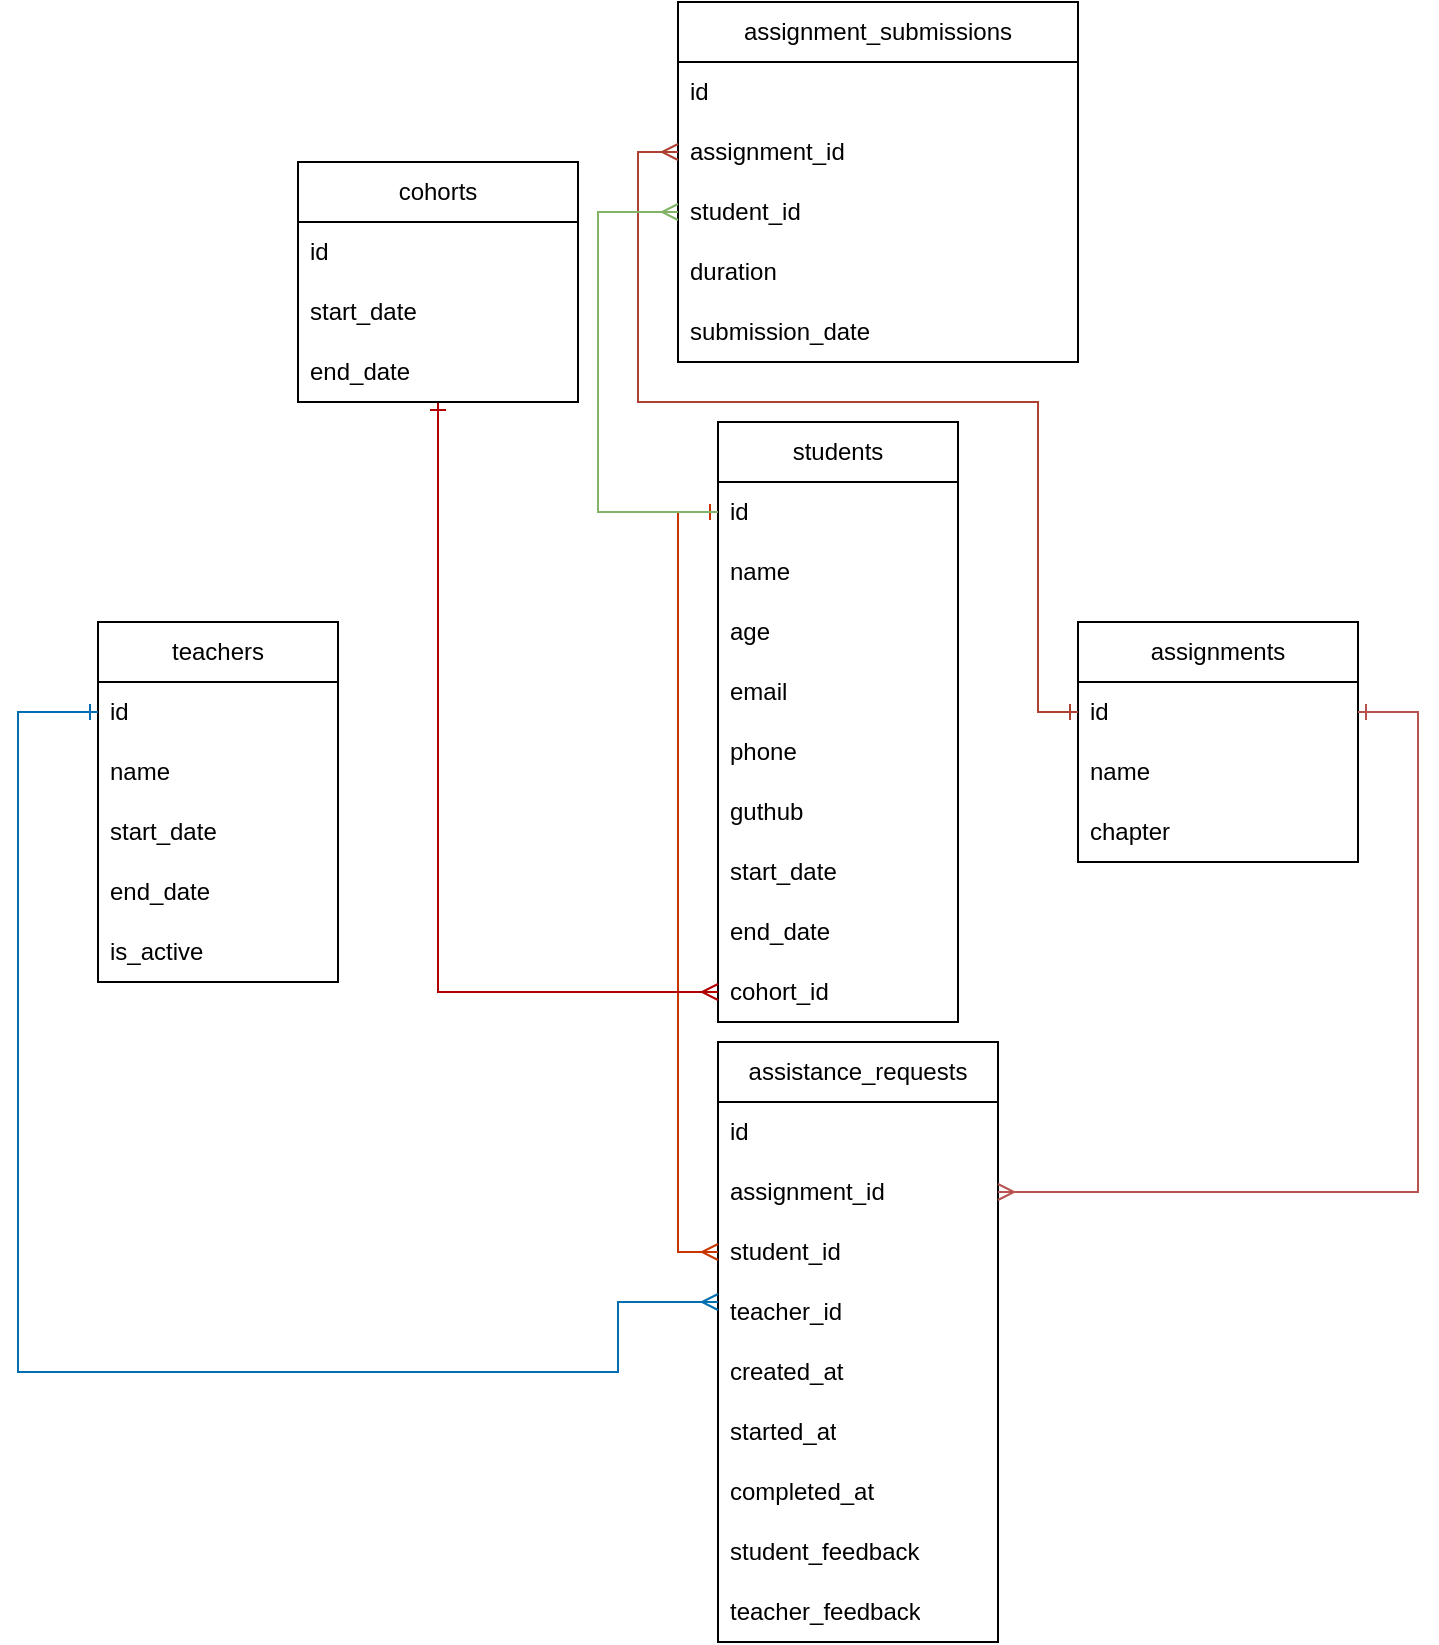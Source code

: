 <mxfile version="23.1.2" type="github">
  <diagram name="Page-1" id="NKB3ZLJ2jj-8r06wBdtf">
    <mxGraphModel dx="1562" dy="850" grid="1" gridSize="10" guides="1" tooltips="1" connect="1" arrows="1" fold="1" page="1" pageScale="1" pageWidth="850" pageHeight="1100" math="0" shadow="0">
      <root>
        <mxCell id="0" />
        <mxCell id="1" parent="0" />
        <mxCell id="wtGd7T_qFhUSLAQZkkg7-9" value="teachers" style="swimlane;fontStyle=0;childLayout=stackLayout;horizontal=1;startSize=30;horizontalStack=0;resizeParent=1;resizeParentMax=0;resizeLast=0;collapsible=1;marginBottom=0;whiteSpace=wrap;html=1;movable=1;resizable=1;rotatable=1;deletable=1;editable=1;locked=0;connectable=1;" vertex="1" parent="1">
          <mxGeometry x="80" y="310" width="120" height="180" as="geometry" />
        </mxCell>
        <mxCell id="wtGd7T_qFhUSLAQZkkg7-10" value="id" style="text;strokeColor=none;fillColor=none;align=left;verticalAlign=middle;spacingLeft=4;spacingRight=4;overflow=hidden;points=[[0,0.5],[1,0.5]];portConstraint=eastwest;rotatable=0;whiteSpace=wrap;html=1;" vertex="1" parent="wtGd7T_qFhUSLAQZkkg7-9">
          <mxGeometry y="30" width="120" height="30" as="geometry" />
        </mxCell>
        <mxCell id="wtGd7T_qFhUSLAQZkkg7-11" value="name" style="text;strokeColor=none;fillColor=none;align=left;verticalAlign=middle;spacingLeft=4;spacingRight=4;overflow=hidden;points=[[0,0.5],[1,0.5]];portConstraint=eastwest;rotatable=0;whiteSpace=wrap;html=1;" vertex="1" parent="wtGd7T_qFhUSLAQZkkg7-9">
          <mxGeometry y="60" width="120" height="30" as="geometry" />
        </mxCell>
        <mxCell id="wtGd7T_qFhUSLAQZkkg7-12" value="start_date" style="text;strokeColor=none;fillColor=none;align=left;verticalAlign=middle;spacingLeft=4;spacingRight=4;overflow=hidden;points=[[0,0.5],[1,0.5]];portConstraint=eastwest;rotatable=0;whiteSpace=wrap;html=1;" vertex="1" parent="wtGd7T_qFhUSLAQZkkg7-9">
          <mxGeometry y="90" width="120" height="30" as="geometry" />
        </mxCell>
        <mxCell id="wtGd7T_qFhUSLAQZkkg7-13" value="end_date" style="text;strokeColor=none;fillColor=none;align=left;verticalAlign=middle;spacingLeft=4;spacingRight=4;overflow=hidden;points=[[0,0.5],[1,0.5]];portConstraint=eastwest;rotatable=0;whiteSpace=wrap;html=1;" vertex="1" parent="wtGd7T_qFhUSLAQZkkg7-9">
          <mxGeometry y="120" width="120" height="30" as="geometry" />
        </mxCell>
        <mxCell id="wtGd7T_qFhUSLAQZkkg7-14" value="is_active" style="text;strokeColor=none;fillColor=none;align=left;verticalAlign=middle;spacingLeft=4;spacingRight=4;overflow=hidden;points=[[0,0.5],[1,0.5]];portConstraint=eastwest;rotatable=0;whiteSpace=wrap;html=1;" vertex="1" parent="wtGd7T_qFhUSLAQZkkg7-9">
          <mxGeometry y="150" width="120" height="30" as="geometry" />
        </mxCell>
        <mxCell id="wtGd7T_qFhUSLAQZkkg7-15" value="assistance_requests" style="swimlane;fontStyle=0;childLayout=stackLayout;horizontal=1;startSize=30;horizontalStack=0;resizeParent=1;resizeParentMax=0;resizeLast=0;collapsible=1;marginBottom=0;whiteSpace=wrap;html=1;" vertex="1" parent="1">
          <mxGeometry x="390" y="520" width="140" height="300" as="geometry" />
        </mxCell>
        <mxCell id="wtGd7T_qFhUSLAQZkkg7-16" value="id" style="text;strokeColor=none;fillColor=none;align=left;verticalAlign=middle;spacingLeft=4;spacingRight=4;overflow=hidden;points=[[0,0.5],[1,0.5]];portConstraint=eastwest;rotatable=0;whiteSpace=wrap;html=1;" vertex="1" parent="wtGd7T_qFhUSLAQZkkg7-15">
          <mxGeometry y="30" width="140" height="30" as="geometry" />
        </mxCell>
        <mxCell id="wtGd7T_qFhUSLAQZkkg7-17" value="assignment_id" style="text;strokeColor=none;fillColor=none;align=left;verticalAlign=middle;spacingLeft=4;spacingRight=4;overflow=hidden;points=[[0,0.5],[1,0.5]];portConstraint=eastwest;rotatable=0;whiteSpace=wrap;html=1;" vertex="1" parent="wtGd7T_qFhUSLAQZkkg7-15">
          <mxGeometry y="60" width="140" height="30" as="geometry" />
        </mxCell>
        <mxCell id="wtGd7T_qFhUSLAQZkkg7-18" value="student_id" style="text;strokeColor=none;fillColor=none;align=left;verticalAlign=middle;spacingLeft=4;spacingRight=4;overflow=hidden;points=[[0,0.5],[1,0.5]];portConstraint=eastwest;rotatable=0;whiteSpace=wrap;html=1;" vertex="1" parent="wtGd7T_qFhUSLAQZkkg7-15">
          <mxGeometry y="90" width="140" height="30" as="geometry" />
        </mxCell>
        <mxCell id="wtGd7T_qFhUSLAQZkkg7-19" value="teacher_id" style="text;strokeColor=none;fillColor=none;align=left;verticalAlign=middle;spacingLeft=4;spacingRight=4;overflow=hidden;points=[[0,0.5],[1,0.5]];portConstraint=eastwest;rotatable=0;whiteSpace=wrap;html=1;" vertex="1" parent="wtGd7T_qFhUSLAQZkkg7-15">
          <mxGeometry y="120" width="140" height="30" as="geometry" />
        </mxCell>
        <mxCell id="wtGd7T_qFhUSLAQZkkg7-20" value="created_at" style="text;strokeColor=none;fillColor=none;align=left;verticalAlign=middle;spacingLeft=4;spacingRight=4;overflow=hidden;points=[[0,0.5],[1,0.5]];portConstraint=eastwest;rotatable=0;whiteSpace=wrap;html=1;" vertex="1" parent="wtGd7T_qFhUSLAQZkkg7-15">
          <mxGeometry y="150" width="140" height="30" as="geometry" />
        </mxCell>
        <mxCell id="wtGd7T_qFhUSLAQZkkg7-21" value="started_at" style="text;strokeColor=none;fillColor=none;align=left;verticalAlign=middle;spacingLeft=4;spacingRight=4;overflow=hidden;points=[[0,0.5],[1,0.5]];portConstraint=eastwest;rotatable=0;whiteSpace=wrap;html=1;" vertex="1" parent="wtGd7T_qFhUSLAQZkkg7-15">
          <mxGeometry y="180" width="140" height="30" as="geometry" />
        </mxCell>
        <mxCell id="wtGd7T_qFhUSLAQZkkg7-22" value="completed_at" style="text;strokeColor=none;fillColor=none;align=left;verticalAlign=middle;spacingLeft=4;spacingRight=4;overflow=hidden;points=[[0,0.5],[1,0.5]];portConstraint=eastwest;rotatable=0;whiteSpace=wrap;html=1;" vertex="1" parent="wtGd7T_qFhUSLAQZkkg7-15">
          <mxGeometry y="210" width="140" height="30" as="geometry" />
        </mxCell>
        <mxCell id="wtGd7T_qFhUSLAQZkkg7-23" value="student_feedback" style="text;strokeColor=none;fillColor=none;align=left;verticalAlign=middle;spacingLeft=4;spacingRight=4;overflow=hidden;points=[[0,0.5],[1,0.5]];portConstraint=eastwest;rotatable=0;whiteSpace=wrap;html=1;" vertex="1" parent="wtGd7T_qFhUSLAQZkkg7-15">
          <mxGeometry y="240" width="140" height="30" as="geometry" />
        </mxCell>
        <mxCell id="wtGd7T_qFhUSLAQZkkg7-24" value="teacher_feedback" style="text;strokeColor=none;fillColor=none;align=left;verticalAlign=middle;spacingLeft=4;spacingRight=4;overflow=hidden;points=[[0,0.5],[1,0.5]];portConstraint=eastwest;rotatable=0;whiteSpace=wrap;html=1;" vertex="1" parent="wtGd7T_qFhUSLAQZkkg7-15">
          <mxGeometry y="270" width="140" height="30" as="geometry" />
        </mxCell>
        <mxCell id="wtGd7T_qFhUSLAQZkkg7-25" value="students" style="swimlane;fontStyle=0;childLayout=stackLayout;horizontal=1;startSize=30;horizontalStack=0;resizeParent=1;resizeParentMax=0;resizeLast=0;collapsible=1;marginBottom=0;whiteSpace=wrap;html=1;" vertex="1" parent="1">
          <mxGeometry x="390" y="210" width="120" height="300" as="geometry" />
        </mxCell>
        <mxCell id="wtGd7T_qFhUSLAQZkkg7-26" value="id" style="text;strokeColor=none;fillColor=none;align=left;verticalAlign=middle;spacingLeft=4;spacingRight=4;overflow=hidden;points=[[0,0.5],[1,0.5]];portConstraint=eastwest;rotatable=0;whiteSpace=wrap;html=1;" vertex="1" parent="wtGd7T_qFhUSLAQZkkg7-25">
          <mxGeometry y="30" width="120" height="30" as="geometry" />
        </mxCell>
        <mxCell id="wtGd7T_qFhUSLAQZkkg7-27" value="name" style="text;strokeColor=none;fillColor=none;align=left;verticalAlign=middle;spacingLeft=4;spacingRight=4;overflow=hidden;points=[[0,0.5],[1,0.5]];portConstraint=eastwest;rotatable=0;whiteSpace=wrap;html=1;" vertex="1" parent="wtGd7T_qFhUSLAQZkkg7-25">
          <mxGeometry y="60" width="120" height="30" as="geometry" />
        </mxCell>
        <mxCell id="wtGd7T_qFhUSLAQZkkg7-47" value="age" style="text;strokeColor=none;fillColor=none;align=left;verticalAlign=middle;spacingLeft=4;spacingRight=4;overflow=hidden;points=[[0,0.5],[1,0.5]];portConstraint=eastwest;rotatable=0;whiteSpace=wrap;html=1;" vertex="1" parent="wtGd7T_qFhUSLAQZkkg7-25">
          <mxGeometry y="90" width="120" height="30" as="geometry" />
        </mxCell>
        <mxCell id="wtGd7T_qFhUSLAQZkkg7-48" value="email" style="text;strokeColor=none;fillColor=none;align=left;verticalAlign=middle;spacingLeft=4;spacingRight=4;overflow=hidden;points=[[0,0.5],[1,0.5]];portConstraint=eastwest;rotatable=0;whiteSpace=wrap;html=1;" vertex="1" parent="wtGd7T_qFhUSLAQZkkg7-25">
          <mxGeometry y="120" width="120" height="30" as="geometry" />
        </mxCell>
        <mxCell id="wtGd7T_qFhUSLAQZkkg7-49" value="phone" style="text;strokeColor=none;fillColor=none;align=left;verticalAlign=middle;spacingLeft=4;spacingRight=4;overflow=hidden;points=[[0,0.5],[1,0.5]];portConstraint=eastwest;rotatable=0;whiteSpace=wrap;html=1;" vertex="1" parent="wtGd7T_qFhUSLAQZkkg7-25">
          <mxGeometry y="150" width="120" height="30" as="geometry" />
        </mxCell>
        <mxCell id="wtGd7T_qFhUSLAQZkkg7-50" value="guthub" style="text;strokeColor=none;fillColor=none;align=left;verticalAlign=middle;spacingLeft=4;spacingRight=4;overflow=hidden;points=[[0,0.5],[1,0.5]];portConstraint=eastwest;rotatable=0;whiteSpace=wrap;html=1;" vertex="1" parent="wtGd7T_qFhUSLAQZkkg7-25">
          <mxGeometry y="180" width="120" height="30" as="geometry" />
        </mxCell>
        <mxCell id="wtGd7T_qFhUSLAQZkkg7-51" value="start_date" style="text;strokeColor=none;fillColor=none;align=left;verticalAlign=middle;spacingLeft=4;spacingRight=4;overflow=hidden;points=[[0,0.5],[1,0.5]];portConstraint=eastwest;rotatable=0;whiteSpace=wrap;html=1;" vertex="1" parent="wtGd7T_qFhUSLAQZkkg7-25">
          <mxGeometry y="210" width="120" height="30" as="geometry" />
        </mxCell>
        <mxCell id="wtGd7T_qFhUSLAQZkkg7-52" value="end_date" style="text;strokeColor=none;fillColor=none;align=left;verticalAlign=middle;spacingLeft=4;spacingRight=4;overflow=hidden;points=[[0,0.5],[1,0.5]];portConstraint=eastwest;rotatable=0;whiteSpace=wrap;html=1;" vertex="1" parent="wtGd7T_qFhUSLAQZkkg7-25">
          <mxGeometry y="240" width="120" height="30" as="geometry" />
        </mxCell>
        <mxCell id="wtGd7T_qFhUSLAQZkkg7-28" value="cohort_id" style="text;strokeColor=none;fillColor=none;align=left;verticalAlign=middle;spacingLeft=4;spacingRight=4;overflow=hidden;points=[[0,0.5],[1,0.5]];portConstraint=eastwest;rotatable=0;whiteSpace=wrap;html=1;" vertex="1" parent="wtGd7T_qFhUSLAQZkkg7-25">
          <mxGeometry y="270" width="120" height="30" as="geometry" />
        </mxCell>
        <mxCell id="wtGd7T_qFhUSLAQZkkg7-31" style="edgeStyle=orthogonalEdgeStyle;rounded=0;orthogonalLoop=1;jettySize=auto;html=1;endArrow=ERmany;endFill=0;startArrow=ERone;startFill=0;fillColor=#fa6800;strokeColor=#C73500;" edge="1" parent="1" source="wtGd7T_qFhUSLAQZkkg7-26" target="wtGd7T_qFhUSLAQZkkg7-18">
          <mxGeometry relative="1" as="geometry">
            <mxPoint x="388" y="620" as="targetPoint" />
            <Array as="points">
              <mxPoint x="370" y="255" />
              <mxPoint x="370" y="625" />
            </Array>
          </mxGeometry>
        </mxCell>
        <mxCell id="wtGd7T_qFhUSLAQZkkg7-32" style="edgeStyle=orthogonalEdgeStyle;rounded=0;orthogonalLoop=1;jettySize=auto;html=1;endArrow=ERmany;endFill=0;startArrow=ERone;startFill=0;fillColor=#1ba1e2;strokeColor=#006EAF;" edge="1" parent="1" source="wtGd7T_qFhUSLAQZkkg7-10" target="wtGd7T_qFhUSLAQZkkg7-19">
          <mxGeometry relative="1" as="geometry">
            <mxPoint x="280" y="650" as="targetPoint" />
            <Array as="points">
              <mxPoint x="40" y="355" />
              <mxPoint x="40" y="685" />
              <mxPoint x="340" y="685" />
              <mxPoint x="340" y="650" />
            </Array>
          </mxGeometry>
        </mxCell>
        <mxCell id="wtGd7T_qFhUSLAQZkkg7-37" value="assignments" style="swimlane;fontStyle=0;childLayout=stackLayout;horizontal=1;startSize=30;horizontalStack=0;resizeParent=1;resizeParentMax=0;resizeLast=0;collapsible=1;marginBottom=0;whiteSpace=wrap;html=1;" vertex="1" parent="1">
          <mxGeometry x="570" y="310" width="140" height="120" as="geometry" />
        </mxCell>
        <mxCell id="wtGd7T_qFhUSLAQZkkg7-38" value="id" style="text;strokeColor=none;fillColor=none;align=left;verticalAlign=middle;spacingLeft=4;spacingRight=4;overflow=hidden;points=[[0,0.5],[1,0.5]];portConstraint=eastwest;rotatable=0;whiteSpace=wrap;html=1;" vertex="1" parent="wtGd7T_qFhUSLAQZkkg7-37">
          <mxGeometry y="30" width="140" height="30" as="geometry" />
        </mxCell>
        <mxCell id="wtGd7T_qFhUSLAQZkkg7-39" value="name" style="text;strokeColor=none;fillColor=none;align=left;verticalAlign=middle;spacingLeft=4;spacingRight=4;overflow=hidden;points=[[0,0.5],[1,0.5]];portConstraint=eastwest;rotatable=0;whiteSpace=wrap;html=1;" vertex="1" parent="wtGd7T_qFhUSLAQZkkg7-37">
          <mxGeometry y="60" width="140" height="30" as="geometry" />
        </mxCell>
        <mxCell id="wtGd7T_qFhUSLAQZkkg7-40" value="chapter" style="text;strokeColor=none;fillColor=none;align=left;verticalAlign=middle;spacingLeft=4;spacingRight=4;overflow=hidden;points=[[0,0.5],[1,0.5]];portConstraint=eastwest;rotatable=0;whiteSpace=wrap;html=1;" vertex="1" parent="wtGd7T_qFhUSLAQZkkg7-37">
          <mxGeometry y="90" width="140" height="30" as="geometry" />
        </mxCell>
        <mxCell id="wtGd7T_qFhUSLAQZkkg7-43" style="edgeStyle=orthogonalEdgeStyle;rounded=0;orthogonalLoop=1;jettySize=auto;html=1;endArrow=ERmany;endFill=0;startArrow=ERone;startFill=0;fillColor=#f8cecc;gradientColor=#ea6b66;strokeColor=#b85450;" edge="1" parent="1" source="wtGd7T_qFhUSLAQZkkg7-38" target="wtGd7T_qFhUSLAQZkkg7-17">
          <mxGeometry relative="1" as="geometry">
            <mxPoint x="570" y="610" as="targetPoint" />
            <Array as="points">
              <mxPoint x="740" y="355" />
              <mxPoint x="740" y="595" />
            </Array>
          </mxGeometry>
        </mxCell>
        <mxCell id="wtGd7T_qFhUSLAQZkkg7-53" value="assignment_submissions" style="swimlane;fontStyle=0;childLayout=stackLayout;horizontal=1;startSize=30;horizontalStack=0;resizeParent=1;resizeParentMax=0;resizeLast=0;collapsible=1;marginBottom=0;whiteSpace=wrap;html=1;" vertex="1" parent="1">
          <mxGeometry x="370" width="200" height="180" as="geometry" />
        </mxCell>
        <mxCell id="wtGd7T_qFhUSLAQZkkg7-54" value="id" style="text;strokeColor=none;fillColor=none;align=left;verticalAlign=middle;spacingLeft=4;spacingRight=4;overflow=hidden;points=[[0,0.5],[1,0.5]];portConstraint=eastwest;rotatable=0;whiteSpace=wrap;html=1;" vertex="1" parent="wtGd7T_qFhUSLAQZkkg7-53">
          <mxGeometry y="30" width="200" height="30" as="geometry" />
        </mxCell>
        <mxCell id="wtGd7T_qFhUSLAQZkkg7-55" value="assignment_id" style="text;strokeColor=none;fillColor=none;align=left;verticalAlign=middle;spacingLeft=4;spacingRight=4;overflow=hidden;points=[[0,0.5],[1,0.5]];portConstraint=eastwest;rotatable=0;whiteSpace=wrap;html=1;" vertex="1" parent="wtGd7T_qFhUSLAQZkkg7-53">
          <mxGeometry y="60" width="200" height="30" as="geometry" />
        </mxCell>
        <mxCell id="wtGd7T_qFhUSLAQZkkg7-56" value="student_id" style="text;strokeColor=none;fillColor=none;align=left;verticalAlign=middle;spacingLeft=4;spacingRight=4;overflow=hidden;points=[[0,0.5],[1,0.5]];portConstraint=eastwest;rotatable=0;whiteSpace=wrap;html=1;" vertex="1" parent="wtGd7T_qFhUSLAQZkkg7-53">
          <mxGeometry y="90" width="200" height="30" as="geometry" />
        </mxCell>
        <mxCell id="wtGd7T_qFhUSLAQZkkg7-58" value="duration" style="text;strokeColor=none;fillColor=none;align=left;verticalAlign=middle;spacingLeft=4;spacingRight=4;overflow=hidden;points=[[0,0.5],[1,0.5]];portConstraint=eastwest;rotatable=0;whiteSpace=wrap;html=1;" vertex="1" parent="wtGd7T_qFhUSLAQZkkg7-53">
          <mxGeometry y="120" width="200" height="30" as="geometry" />
        </mxCell>
        <mxCell id="wtGd7T_qFhUSLAQZkkg7-57" value="submission_date" style="text;strokeColor=none;fillColor=none;align=left;verticalAlign=middle;spacingLeft=4;spacingRight=4;overflow=hidden;points=[[0,0.5],[1,0.5]];portConstraint=eastwest;rotatable=0;whiteSpace=wrap;html=1;" vertex="1" parent="wtGd7T_qFhUSLAQZkkg7-53">
          <mxGeometry y="150" width="200" height="30" as="geometry" />
        </mxCell>
        <mxCell id="wtGd7T_qFhUSLAQZkkg7-59" style="edgeStyle=orthogonalEdgeStyle;rounded=0;orthogonalLoop=1;jettySize=auto;html=1;endArrow=ERmany;endFill=0;startArrow=ERone;startFill=0;fillColor=#fad9d5;strokeColor=#ae4132;" edge="1" parent="1" source="wtGd7T_qFhUSLAQZkkg7-38" target="wtGd7T_qFhUSLAQZkkg7-55">
          <mxGeometry relative="1" as="geometry">
            <Array as="points">
              <mxPoint x="550" y="355" />
              <mxPoint x="550" y="200" />
              <mxPoint x="350" y="200" />
              <mxPoint x="350" y="75" />
            </Array>
          </mxGeometry>
        </mxCell>
        <mxCell id="wtGd7T_qFhUSLAQZkkg7-60" style="edgeStyle=orthogonalEdgeStyle;rounded=0;orthogonalLoop=1;jettySize=auto;html=1;endArrow=ERmany;endFill=0;fillColor=#d5e8d4;strokeColor=#82b366;" edge="1" parent="1" source="wtGd7T_qFhUSLAQZkkg7-26" target="wtGd7T_qFhUSLAQZkkg7-56">
          <mxGeometry relative="1" as="geometry">
            <Array as="points">
              <mxPoint x="330" y="255" />
              <mxPoint x="330" y="105" />
            </Array>
          </mxGeometry>
        </mxCell>
        <mxCell id="wtGd7T_qFhUSLAQZkkg7-65" style="edgeStyle=orthogonalEdgeStyle;rounded=0;orthogonalLoop=1;jettySize=auto;html=1;entryX=0;entryY=0.5;entryDx=0;entryDy=0;endArrow=ERmany;endFill=0;startArrow=ERone;startFill=0;fillColor=#e51400;strokeColor=#B20000;" edge="1" parent="1" source="wtGd7T_qFhUSLAQZkkg7-61" target="wtGd7T_qFhUSLAQZkkg7-28">
          <mxGeometry relative="1" as="geometry" />
        </mxCell>
        <mxCell id="wtGd7T_qFhUSLAQZkkg7-61" value="cohorts" style="swimlane;fontStyle=0;childLayout=stackLayout;horizontal=1;startSize=30;horizontalStack=0;resizeParent=1;resizeParentMax=0;resizeLast=0;collapsible=1;marginBottom=0;whiteSpace=wrap;html=1;" vertex="1" parent="1">
          <mxGeometry x="180" y="80" width="140" height="120" as="geometry" />
        </mxCell>
        <mxCell id="wtGd7T_qFhUSLAQZkkg7-62" value="id" style="text;strokeColor=none;fillColor=none;align=left;verticalAlign=middle;spacingLeft=4;spacingRight=4;overflow=hidden;points=[[0,0.5],[1,0.5]];portConstraint=eastwest;rotatable=0;whiteSpace=wrap;html=1;" vertex="1" parent="wtGd7T_qFhUSLAQZkkg7-61">
          <mxGeometry y="30" width="140" height="30" as="geometry" />
        </mxCell>
        <mxCell id="wtGd7T_qFhUSLAQZkkg7-63" value="start_date" style="text;strokeColor=none;fillColor=none;align=left;verticalAlign=middle;spacingLeft=4;spacingRight=4;overflow=hidden;points=[[0,0.5],[1,0.5]];portConstraint=eastwest;rotatable=0;whiteSpace=wrap;html=1;" vertex="1" parent="wtGd7T_qFhUSLAQZkkg7-61">
          <mxGeometry y="60" width="140" height="30" as="geometry" />
        </mxCell>
        <mxCell id="wtGd7T_qFhUSLAQZkkg7-64" value="end_date" style="text;strokeColor=none;fillColor=none;align=left;verticalAlign=middle;spacingLeft=4;spacingRight=4;overflow=hidden;points=[[0,0.5],[1,0.5]];portConstraint=eastwest;rotatable=0;whiteSpace=wrap;html=1;" vertex="1" parent="wtGd7T_qFhUSLAQZkkg7-61">
          <mxGeometry y="90" width="140" height="30" as="geometry" />
        </mxCell>
      </root>
    </mxGraphModel>
  </diagram>
</mxfile>
